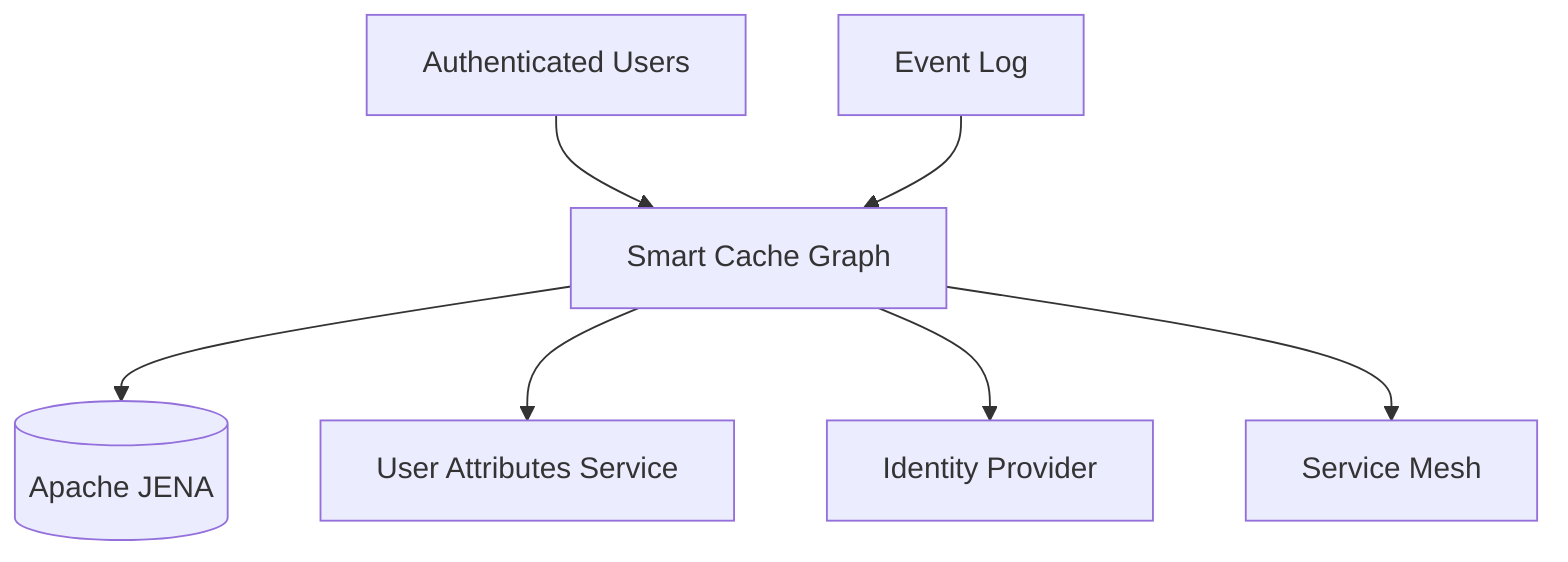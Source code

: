 graph
  G[Smart Cache Graph]
  I[(Apache JENA)]
  Attr[User Attributes Service]
  U[Authenticated Users]
  IdP[Identity Provider]
  M[Service Mesh]
  E[Event Log]

  U --> G
  G --> I
  G --> Attr
  G --> IdP
  G --> M
  E --> G